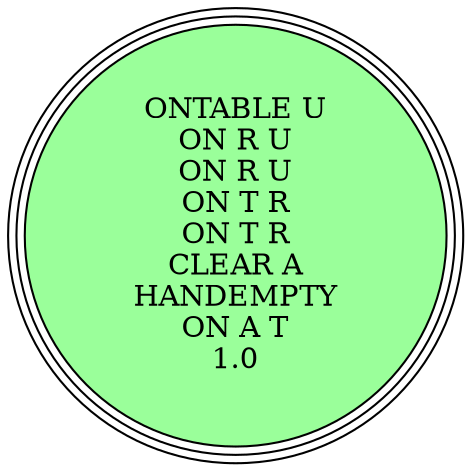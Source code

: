 digraph {
"ONTABLE U\nON R U\nON R U\nON T R\nON T R\nCLEAR A\nHANDEMPTY\nON A T\n1.0\n" [shape=circle, style=filled, fillcolor=palegreen1, peripheries=3];
"ONTABLE U\nON R U\nON R U\nON T R\nON T R\nCLEAR A\nHANDEMPTY\nON A T\n1.0\n" [shape=circle, style=filled, fillcolor=palegreen1, peripheries=3];
}
